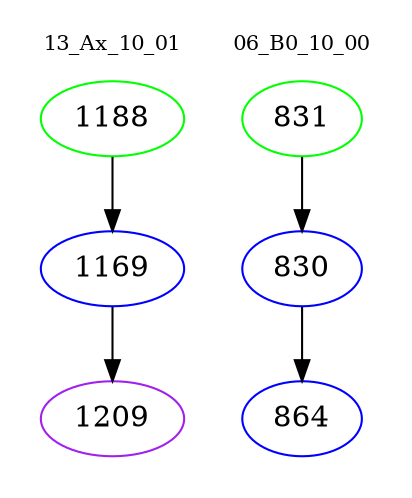 digraph{
subgraph cluster_0 {
color = white
label = "13_Ax_10_01";
fontsize=10;
T0_1188 [label="1188", color="green"]
T0_1188 -> T0_1169 [color="black"]
T0_1169 [label="1169", color="blue"]
T0_1169 -> T0_1209 [color="black"]
T0_1209 [label="1209", color="purple"]
}
subgraph cluster_1 {
color = white
label = "06_B0_10_00";
fontsize=10;
T1_831 [label="831", color="green"]
T1_831 -> T1_830 [color="black"]
T1_830 [label="830", color="blue"]
T1_830 -> T1_864 [color="black"]
T1_864 [label="864", color="blue"]
}
}
